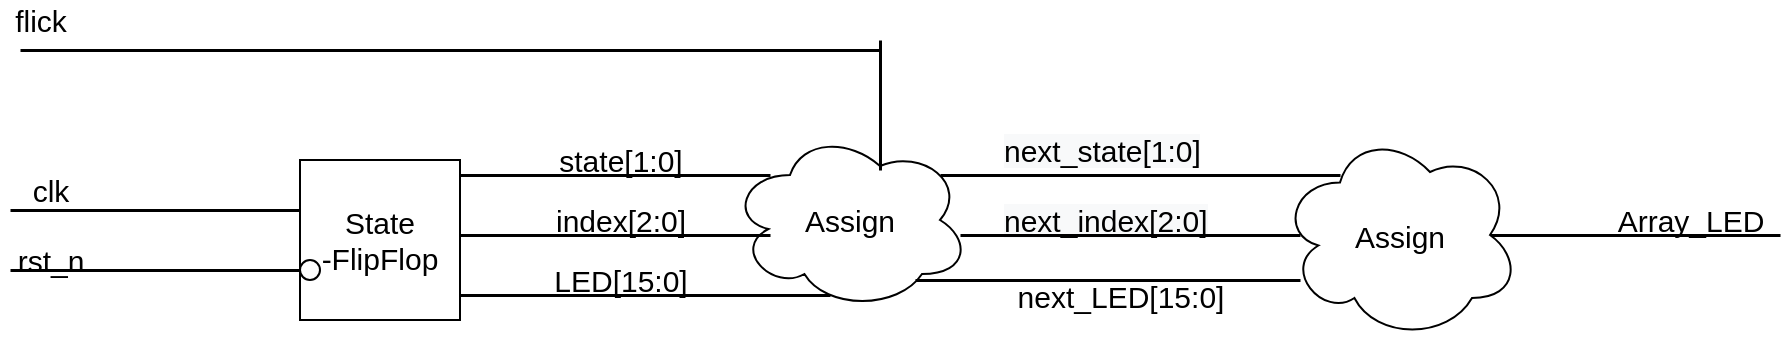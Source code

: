 <mxfile version="14.8.1" type="github">
  <diagram id="lNwx70YwFImhAdkBiCjS" name="Page-1">
    <mxGraphModel dx="1019" dy="519" grid="1" gridSize="10" guides="1" tooltips="1" connect="1" arrows="1" fold="1" page="1" pageScale="1" pageWidth="827" pageHeight="1169" math="0" shadow="0">
      <root>
        <mxCell id="0" />
        <mxCell id="1" parent="0" />
        <mxCell id="bOoDoIh7ptmJdQdkOBES-1" value="&lt;font style=&quot;font-size: 15px&quot;&gt;Assign&lt;/font&gt;" style="ellipse;shape=cloud;whiteSpace=wrap;html=1;" parent="1" vertex="1">
          <mxGeometry x="365" y="385" width="120" height="90" as="geometry" />
        </mxCell>
        <mxCell id="-i50-3i5kCzuWG5Ihwtd-1" value="&lt;font style=&quot;font-size: 15px&quot;&gt;State&lt;br&gt;-FlipFlop&lt;/font&gt;" style="whiteSpace=wrap;html=1;aspect=fixed;" parent="1" vertex="1">
          <mxGeometry x="150" y="400" width="80" height="80" as="geometry" />
        </mxCell>
        <mxCell id="-i50-3i5kCzuWG5Ihwtd-8" value="" style="line;strokeWidth=1.5;html=1;" parent="1" vertex="1">
          <mxGeometry x="10" y="340" width="430" height="10" as="geometry" />
        </mxCell>
        <mxCell id="-i50-3i5kCzuWG5Ihwtd-9" value="" style="line;strokeWidth=1.5;html=1;" parent="1" vertex="1">
          <mxGeometry x="230" y="400" width="155" height="15" as="geometry" />
        </mxCell>
        <mxCell id="-i50-3i5kCzuWG5Ihwtd-10" value="&lt;font style=&quot;font-size: 15px&quot;&gt;flick&lt;/font&gt;" style="text;html=1;align=center;verticalAlign=middle;resizable=0;points=[];autosize=1;strokeColor=none;" parent="1" vertex="1">
          <mxGeometry y="320" width="40" height="20" as="geometry" />
        </mxCell>
        <mxCell id="-i50-3i5kCzuWG5Ihwtd-11" value="&lt;font style=&quot;font-size: 15px&quot;&gt;rst_n&lt;/font&gt;" style="text;html=1;align=center;verticalAlign=middle;resizable=0;points=[];autosize=1;strokeColor=none;" parent="1" vertex="1">
          <mxGeometry y="440" width="50" height="20" as="geometry" />
        </mxCell>
        <mxCell id="-i50-3i5kCzuWG5Ihwtd-12" value="" style="line;strokeWidth=1.5;html=1;" parent="1" vertex="1">
          <mxGeometry x="5" y="450" width="145" height="10" as="geometry" />
        </mxCell>
        <mxCell id="-i50-3i5kCzuWG5Ihwtd-17" value="&lt;font style=&quot;font-size: 15px&quot;&gt;clk&lt;/font&gt;" style="text;html=1;align=center;verticalAlign=middle;resizable=0;points=[];autosize=1;strokeColor=none;" parent="1" vertex="1">
          <mxGeometry x="10" y="405" width="30" height="20" as="geometry" />
        </mxCell>
        <mxCell id="-i50-3i5kCzuWG5Ihwtd-19" value="" style="line;strokeWidth=1.5;html=1;" parent="1" vertex="1">
          <mxGeometry x="5" y="420" width="145" height="10" as="geometry" />
        </mxCell>
        <mxCell id="-i50-3i5kCzuWG5Ihwtd-21" value="&lt;font style=&quot;font-size: 15px&quot;&gt;state[1:0]&lt;/font&gt;" style="text;html=1;align=center;verticalAlign=middle;resizable=0;points=[];autosize=1;strokeColor=none;" parent="1" vertex="1">
          <mxGeometry x="270" y="390" width="80" height="20" as="geometry" />
        </mxCell>
        <mxCell id="-i50-3i5kCzuWG5Ihwtd-22" value="" style="line;strokeWidth=1.5;html=1;" parent="1" vertex="1">
          <mxGeometry x="230" y="430" width="155" height="15" as="geometry" />
        </mxCell>
        <mxCell id="-i50-3i5kCzuWG5Ihwtd-23" value="&lt;font style=&quot;font-size: 15px&quot;&gt;index[2:0]&lt;/font&gt;" style="text;html=1;align=center;verticalAlign=middle;resizable=0;points=[];autosize=1;strokeColor=none;" parent="1" vertex="1">
          <mxGeometry x="270" y="420" width="80" height="20" as="geometry" />
        </mxCell>
        <mxCell id="-i50-3i5kCzuWG5Ihwtd-24" value="" style="line;strokeWidth=1.5;html=1;" parent="1" vertex="1">
          <mxGeometry x="230" y="460" width="185" height="15" as="geometry" />
        </mxCell>
        <mxCell id="-i50-3i5kCzuWG5Ihwtd-25" value="&lt;font style=&quot;font-size: 15px&quot;&gt;LED[15:0]&lt;/font&gt;" style="text;html=1;align=center;verticalAlign=middle;resizable=0;points=[];autosize=1;strokeColor=none;" parent="1" vertex="1">
          <mxGeometry x="270" y="450" width="80" height="20" as="geometry" />
        </mxCell>
        <mxCell id="61FpNsGSzkDbhPLYVPGn-1" value="" style="line;strokeWidth=1.5;direction=south;html=1;perimeter=backbonePerimeter;points=[];outlineConnect=0;" parent="1" vertex="1">
          <mxGeometry x="435" y="340" width="10" height="65" as="geometry" />
        </mxCell>
        <mxCell id="61FpNsGSzkDbhPLYVPGn-2" value="" style="line;strokeWidth=1.5;html=1;" parent="1" vertex="1">
          <mxGeometry x="730" y="432.5" width="160" height="10" as="geometry" />
        </mxCell>
        <mxCell id="61FpNsGSzkDbhPLYVPGn-4" value="&lt;font style=&quot;font-size: 15px&quot;&gt;Array_LED&lt;/font&gt;" style="text;html=1;align=center;verticalAlign=middle;resizable=0;points=[];autosize=1;strokeColor=none;" parent="1" vertex="1">
          <mxGeometry x="800" y="420" width="90" height="20" as="geometry" />
        </mxCell>
        <mxCell id="hzsVdtzYoNPuvs4Ef0MB-1" value="&lt;font style=&quot;font-size: 15px&quot;&gt;Assign&lt;/font&gt;" style="ellipse;shape=cloud;whiteSpace=wrap;html=1;" parent="1" vertex="1">
          <mxGeometry x="640" y="385" width="120" height="105" as="geometry" />
        </mxCell>
        <mxCell id="hzsVdtzYoNPuvs4Ef0MB-6" value="&lt;span style=&quot;color: rgb(0 , 0 , 0) ; font-family: &amp;#34;helvetica&amp;#34; ; font-size: 15px ; font-style: normal ; font-weight: 400 ; letter-spacing: normal ; text-align: center ; text-indent: 0px ; text-transform: none ; word-spacing: 0px ; background-color: rgb(248 , 249 , 250) ; display: inline ; float: none&quot;&gt;next_state[1:0]&lt;/span&gt;" style="text;whiteSpace=wrap;html=1;" parent="1" vertex="1">
          <mxGeometry x="500" y="380" width="90" height="30" as="geometry" />
        </mxCell>
        <mxCell id="hzsVdtzYoNPuvs4Ef0MB-7" value="&lt;span style=&quot;color: rgb(0 , 0 , 0) ; font-family: &amp;#34;helvetica&amp;#34; ; font-size: 15px ; font-style: normal ; font-weight: 400 ; letter-spacing: normal ; text-align: center ; text-indent: 0px ; text-transform: none ; word-spacing: 0px ; background-color: rgb(248 , 249 , 250) ; display: inline ; float: none&quot;&gt;next_index[2:0]&lt;/span&gt;" style="text;whiteSpace=wrap;html=1;" parent="1" vertex="1">
          <mxGeometry x="500" y="415" width="90" height="30" as="geometry" />
        </mxCell>
        <mxCell id="hzsVdtzYoNPuvs4Ef0MB-8" value="&lt;font style=&quot;font-size: 15px&quot;&gt;next_LED[15:0]&lt;/font&gt;" style="text;html=1;align=center;verticalAlign=middle;resizable=0;points=[];autosize=1;strokeColor=none;" parent="1" vertex="1">
          <mxGeometry x="500" y="457.5" width="120" height="20" as="geometry" />
        </mxCell>
        <mxCell id="hzsVdtzYoNPuvs4Ef0MB-9" value="" style="line;strokeWidth=1.5;html=1;" parent="1" vertex="1">
          <mxGeometry x="470" y="400" width="200" height="15" as="geometry" />
        </mxCell>
        <mxCell id="hzsVdtzYoNPuvs4Ef0MB-10" value="" style="line;strokeWidth=1.5;html=1;" parent="1" vertex="1">
          <mxGeometry x="480" y="430" width="170" height="15" as="geometry" />
        </mxCell>
        <mxCell id="hzsVdtzYoNPuvs4Ef0MB-27" value="" style="line;strokeWidth=1.5;html=1;" parent="1" vertex="1">
          <mxGeometry x="457.5" y="455" width="192.5" height="10" as="geometry" />
        </mxCell>
        <mxCell id="hbCj_O3Rf5jofnhxSVeA-1" value="" style="ellipse;whiteSpace=wrap;html=1;aspect=fixed;" vertex="1" parent="1">
          <mxGeometry x="150" y="450" width="10" height="10" as="geometry" />
        </mxCell>
      </root>
    </mxGraphModel>
  </diagram>
</mxfile>
